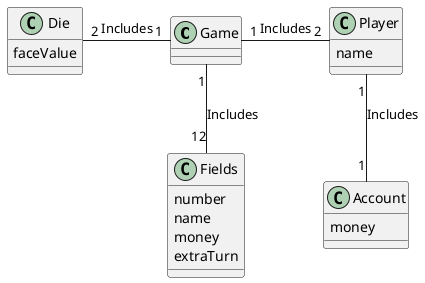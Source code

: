 @startuml
'https://plantuml.com/class-diagram

class Game {
}

class Die {
    faceValue
}

class Player {
    name

}
class Fields{
    number
    name
    money
    extraTurn
}

class Account{
 money
}

Game "1" -r "2" Player : Includes
Game "1" -l "2" Die : Includes
Game "1" -- "12" Fields : Includes
Player  "1" -d- "1" Account: Includes
@enduml